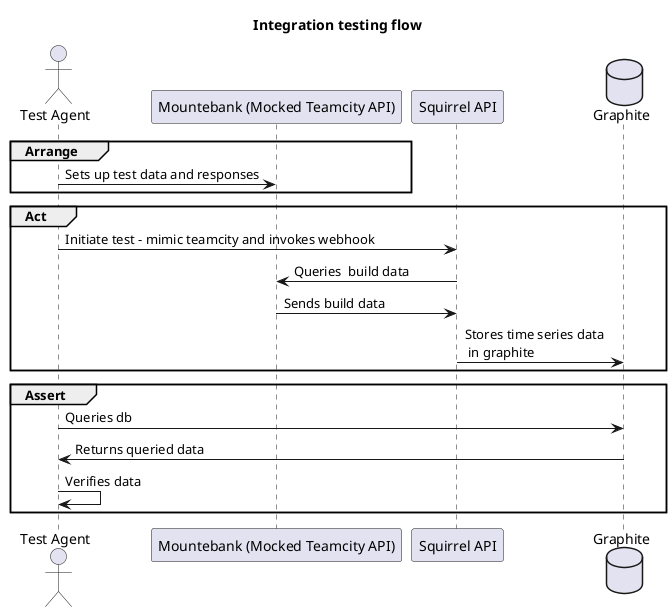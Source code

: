 @startuml

title Integration testing flow

actor "Test Agent" as tester
participant "Mountebank (Mocked Teamcity API)" as mock
participant "Squirrel API" as api
database Graphite as db

group Arrange
  tester -> mock   : Sets up test data and responses
end
group Act
  tester -> api    : Initiate test - mimic teamcity and invokes webhook
  api -> mock      : Queries  build data
  mock -> api      : Sends build data
  api -> db        : Stores time series data \n in graphite
end
group Assert
  tester -> db     : Queries db
  db -> tester     : Returns queried data
  tester -> tester : Verifies data
end

@enduml
